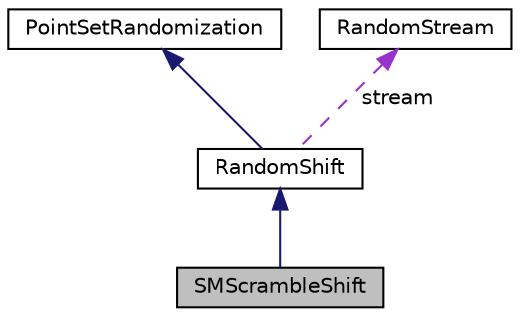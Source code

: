digraph "SMScrambleShift"
{
 // INTERACTIVE_SVG=YES
  bgcolor="transparent";
  edge [fontname="Helvetica",fontsize="10",labelfontname="Helvetica",labelfontsize="10"];
  node [fontname="Helvetica",fontsize="10",shape=record];
  Node3 [label="SMScrambleShift",height=0.2,width=0.4,color="black", fillcolor="grey75", style="filled", fontcolor="black"];
  Node4 -> Node3 [dir="back",color="midnightblue",fontsize="10",style="solid",fontname="Helvetica"];
  Node4 [label="RandomShift",height=0.2,width=0.4,color="black",URL="$dc/db7/classumontreal_1_1ssj_1_1hups_1_1RandomShift.html",tooltip="This class implements a umontreal.ssj.hups.PointSetRandomization. "];
  Node5 -> Node4 [dir="back",color="midnightblue",fontsize="10",style="solid",fontname="Helvetica"];
  Node5 [label="PointSetRandomization",height=0.2,width=0.4,color="black",URL="$d7/d98/interfaceumontreal_1_1ssj_1_1hups_1_1PointSetRandomization.html",tooltip="This interface is for a randomization that can be used to randomize a umontreal.ssj.hups.PointSet. "];
  Node6 -> Node4 [dir="back",color="darkorchid3",fontsize="10",style="dashed",label=" stream" ,fontname="Helvetica"];
  Node6 [label="RandomStream",height=0.2,width=0.4,color="black",URL="$d1/d7c/interfaceumontreal_1_1ssj_1_1rng_1_1RandomStream.html",tooltip="This interface defines the basic structures to handle multiple streams of uniform (pseudo)random numb..."];
}
